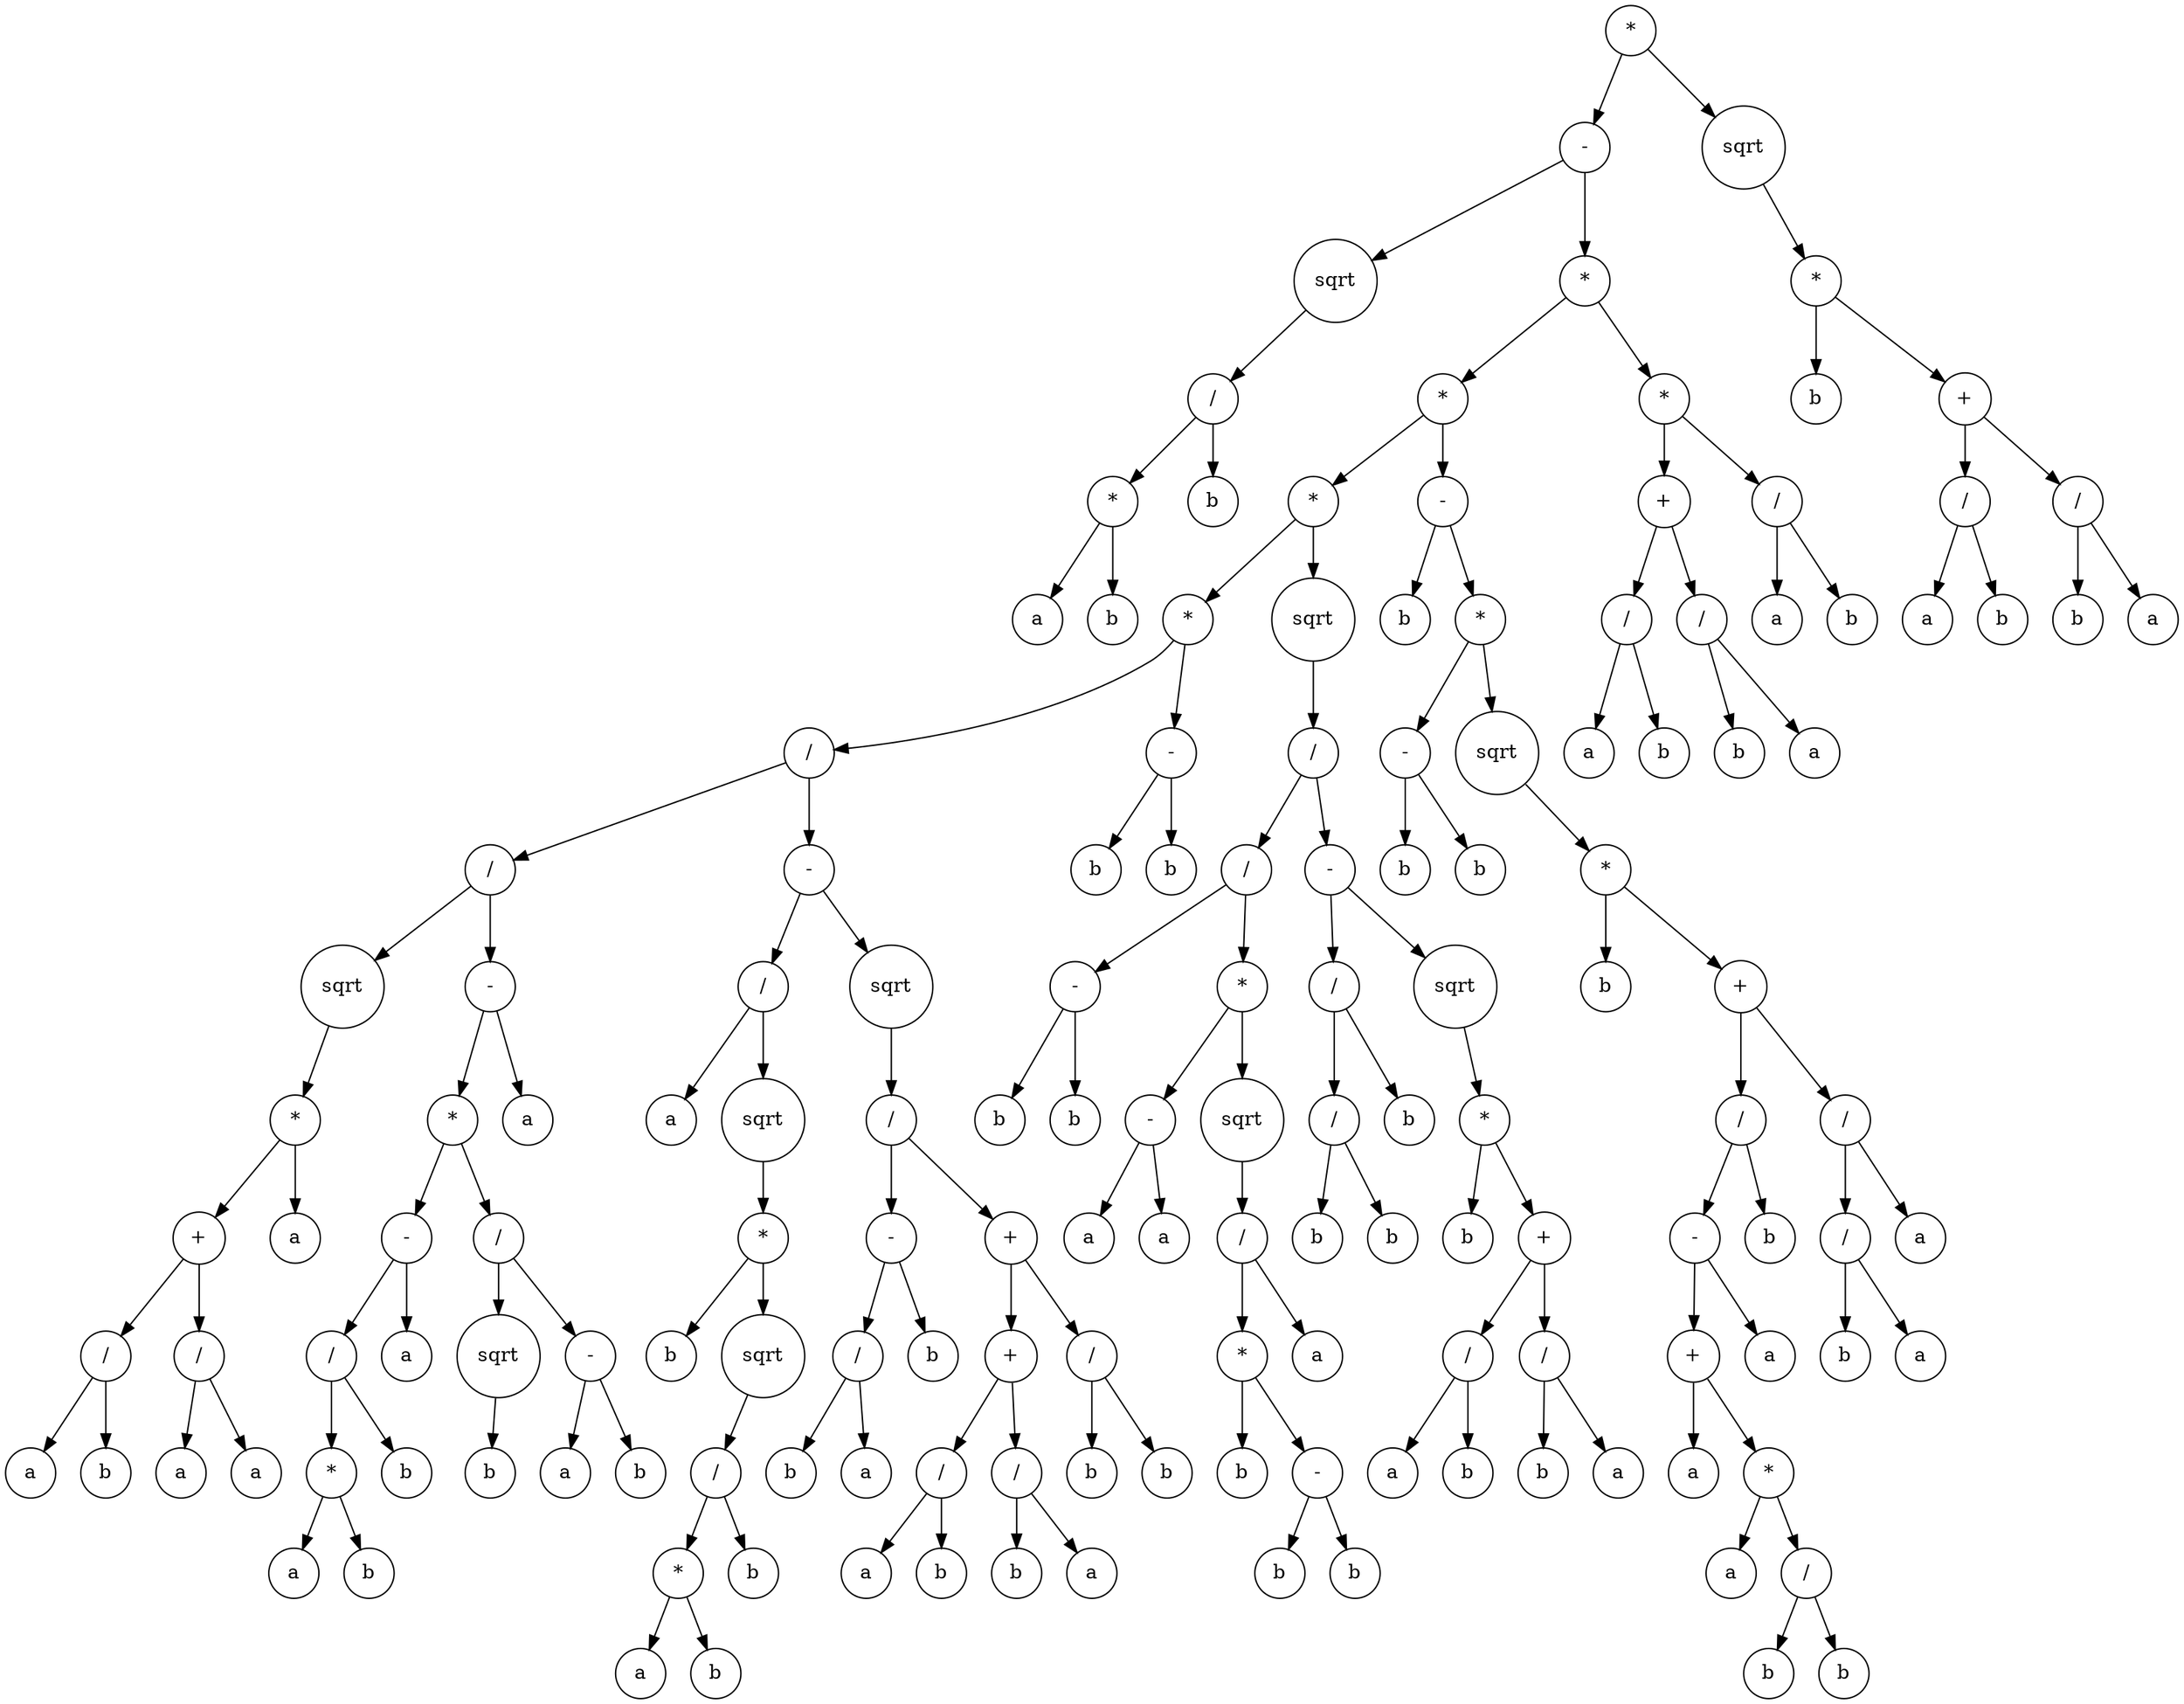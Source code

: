 digraph g {
graph [ordering=out];
node [shape=circle];
n[label = "*"];
n0[label = "-"];
n00[label = "sqrt"];
n000[label = "/"];
n0000[label = "*"];
n00000[label = "a"];
n0000 -> n00000;
n00001[label = "b"];
n0000 -> n00001;
n000 -> n0000;
n0001[label = "b"];
n000 -> n0001;
n00 -> n000;
n0 -> n00;
n01[label = "*"];
n010[label = "*"];
n0100[label = "*"];
n01000[label = "*"];
n010000[label = "/"];
n0100000[label = "/"];
n01000000[label = "sqrt"];
n010000000[label = "*"];
n0100000000[label = "+"];
n01000000000[label = "/"];
n010000000000[label = "a"];
n01000000000 -> n010000000000;
n010000000001[label = "b"];
n01000000000 -> n010000000001;
n0100000000 -> n01000000000;
n01000000001[label = "/"];
n010000000010[label = "a"];
n01000000001 -> n010000000010;
n010000000011[label = "a"];
n01000000001 -> n010000000011;
n0100000000 -> n01000000001;
n010000000 -> n0100000000;
n0100000001[label = "a"];
n010000000 -> n0100000001;
n01000000 -> n010000000;
n0100000 -> n01000000;
n01000001[label = "-"];
n010000010[label = "*"];
n0100000100[label = "-"];
n01000001000[label = "/"];
n010000010000[label = "*"];
n0100000100000[label = "a"];
n010000010000 -> n0100000100000;
n0100000100001[label = "b"];
n010000010000 -> n0100000100001;
n01000001000 -> n010000010000;
n010000010001[label = "b"];
n01000001000 -> n010000010001;
n0100000100 -> n01000001000;
n01000001001[label = "a"];
n0100000100 -> n01000001001;
n010000010 -> n0100000100;
n0100000101[label = "/"];
n01000001010[label = "sqrt"];
n010000010100[label = "b"];
n01000001010 -> n010000010100;
n0100000101 -> n01000001010;
n01000001011[label = "-"];
n010000010110[label = "a"];
n01000001011 -> n010000010110;
n010000010111[label = "b"];
n01000001011 -> n010000010111;
n0100000101 -> n01000001011;
n010000010 -> n0100000101;
n01000001 -> n010000010;
n010000011[label = "a"];
n01000001 -> n010000011;
n0100000 -> n01000001;
n010000 -> n0100000;
n0100001[label = "-"];
n01000010[label = "/"];
n010000100[label = "a"];
n01000010 -> n010000100;
n010000101[label = "sqrt"];
n0100001010[label = "*"];
n01000010100[label = "b"];
n0100001010 -> n01000010100;
n01000010101[label = "sqrt"];
n010000101010[label = "/"];
n0100001010100[label = "*"];
n01000010101000[label = "a"];
n0100001010100 -> n01000010101000;
n01000010101001[label = "b"];
n0100001010100 -> n01000010101001;
n010000101010 -> n0100001010100;
n0100001010101[label = "b"];
n010000101010 -> n0100001010101;
n01000010101 -> n010000101010;
n0100001010 -> n01000010101;
n010000101 -> n0100001010;
n01000010 -> n010000101;
n0100001 -> n01000010;
n01000011[label = "sqrt"];
n010000110[label = "/"];
n0100001100[label = "-"];
n01000011000[label = "/"];
n010000110000[label = "b"];
n01000011000 -> n010000110000;
n010000110001[label = "a"];
n01000011000 -> n010000110001;
n0100001100 -> n01000011000;
n01000011001[label = "b"];
n0100001100 -> n01000011001;
n010000110 -> n0100001100;
n0100001101[label = "+"];
n01000011010[label = "+"];
n010000110100[label = "/"];
n0100001101000[label = "a"];
n010000110100 -> n0100001101000;
n0100001101001[label = "b"];
n010000110100 -> n0100001101001;
n01000011010 -> n010000110100;
n010000110101[label = "/"];
n0100001101010[label = "b"];
n010000110101 -> n0100001101010;
n0100001101011[label = "a"];
n010000110101 -> n0100001101011;
n01000011010 -> n010000110101;
n0100001101 -> n01000011010;
n01000011011[label = "/"];
n010000110110[label = "b"];
n01000011011 -> n010000110110;
n010000110111[label = "b"];
n01000011011 -> n010000110111;
n0100001101 -> n01000011011;
n010000110 -> n0100001101;
n01000011 -> n010000110;
n0100001 -> n01000011;
n010000 -> n0100001;
n01000 -> n010000;
n010001[label = "-"];
n0100010[label = "b"];
n010001 -> n0100010;
n0100011[label = "b"];
n010001 -> n0100011;
n01000 -> n010001;
n0100 -> n01000;
n01001[label = "sqrt"];
n010010[label = "/"];
n0100100[label = "/"];
n01001000[label = "-"];
n010010000[label = "b"];
n01001000 -> n010010000;
n010010001[label = "b"];
n01001000 -> n010010001;
n0100100 -> n01001000;
n01001001[label = "*"];
n010010010[label = "-"];
n0100100100[label = "a"];
n010010010 -> n0100100100;
n0100100101[label = "a"];
n010010010 -> n0100100101;
n01001001 -> n010010010;
n010010011[label = "sqrt"];
n0100100110[label = "/"];
n01001001100[label = "*"];
n010010011000[label = "b"];
n01001001100 -> n010010011000;
n010010011001[label = "-"];
n0100100110010[label = "b"];
n010010011001 -> n0100100110010;
n0100100110011[label = "b"];
n010010011001 -> n0100100110011;
n01001001100 -> n010010011001;
n0100100110 -> n01001001100;
n01001001101[label = "a"];
n0100100110 -> n01001001101;
n010010011 -> n0100100110;
n01001001 -> n010010011;
n0100100 -> n01001001;
n010010 -> n0100100;
n0100101[label = "-"];
n01001010[label = "/"];
n010010100[label = "/"];
n0100101000[label = "b"];
n010010100 -> n0100101000;
n0100101001[label = "b"];
n010010100 -> n0100101001;
n01001010 -> n010010100;
n010010101[label = "b"];
n01001010 -> n010010101;
n0100101 -> n01001010;
n01001011[label = "sqrt"];
n010010110[label = "*"];
n0100101100[label = "b"];
n010010110 -> n0100101100;
n0100101101[label = "+"];
n01001011010[label = "/"];
n010010110100[label = "a"];
n01001011010 -> n010010110100;
n010010110101[label = "b"];
n01001011010 -> n010010110101;
n0100101101 -> n01001011010;
n01001011011[label = "/"];
n010010110110[label = "b"];
n01001011011 -> n010010110110;
n010010110111[label = "a"];
n01001011011 -> n010010110111;
n0100101101 -> n01001011011;
n010010110 -> n0100101101;
n01001011 -> n010010110;
n0100101 -> n01001011;
n010010 -> n0100101;
n01001 -> n010010;
n0100 -> n01001;
n010 -> n0100;
n0101[label = "-"];
n01010[label = "b"];
n0101 -> n01010;
n01011[label = "*"];
n010110[label = "-"];
n0101100[label = "b"];
n010110 -> n0101100;
n0101101[label = "b"];
n010110 -> n0101101;
n01011 -> n010110;
n010111[label = "sqrt"];
n0101110[label = "*"];
n01011100[label = "b"];
n0101110 -> n01011100;
n01011101[label = "+"];
n010111010[label = "/"];
n0101110100[label = "-"];
n01011101000[label = "+"];
n010111010000[label = "a"];
n01011101000 -> n010111010000;
n010111010001[label = "*"];
n0101110100010[label = "a"];
n010111010001 -> n0101110100010;
n0101110100011[label = "/"];
n01011101000110[label = "b"];
n0101110100011 -> n01011101000110;
n01011101000111[label = "b"];
n0101110100011 -> n01011101000111;
n010111010001 -> n0101110100011;
n01011101000 -> n010111010001;
n0101110100 -> n01011101000;
n01011101001[label = "a"];
n0101110100 -> n01011101001;
n010111010 -> n0101110100;
n0101110101[label = "b"];
n010111010 -> n0101110101;
n01011101 -> n010111010;
n010111011[label = "/"];
n0101110110[label = "/"];
n01011101100[label = "b"];
n0101110110 -> n01011101100;
n01011101101[label = "a"];
n0101110110 -> n01011101101;
n010111011 -> n0101110110;
n0101110111[label = "a"];
n010111011 -> n0101110111;
n01011101 -> n010111011;
n0101110 -> n01011101;
n010111 -> n0101110;
n01011 -> n010111;
n0101 -> n01011;
n010 -> n0101;
n01 -> n010;
n011[label = "*"];
n0110[label = "+"];
n01100[label = "/"];
n011000[label = "a"];
n01100 -> n011000;
n011001[label = "b"];
n01100 -> n011001;
n0110 -> n01100;
n01101[label = "/"];
n011010[label = "b"];
n01101 -> n011010;
n011011[label = "a"];
n01101 -> n011011;
n0110 -> n01101;
n011 -> n0110;
n0111[label = "/"];
n01110[label = "a"];
n0111 -> n01110;
n01111[label = "b"];
n0111 -> n01111;
n011 -> n0111;
n01 -> n011;
n0 -> n01;
n -> n0;
n1[label = "sqrt"];
n10[label = "*"];
n100[label = "b"];
n10 -> n100;
n101[label = "+"];
n1010[label = "/"];
n10100[label = "a"];
n1010 -> n10100;
n10101[label = "b"];
n1010 -> n10101;
n101 -> n1010;
n1011[label = "/"];
n10110[label = "b"];
n1011 -> n10110;
n10111[label = "a"];
n1011 -> n10111;
n101 -> n1011;
n10 -> n101;
n1 -> n10;
n -> n1;
}
